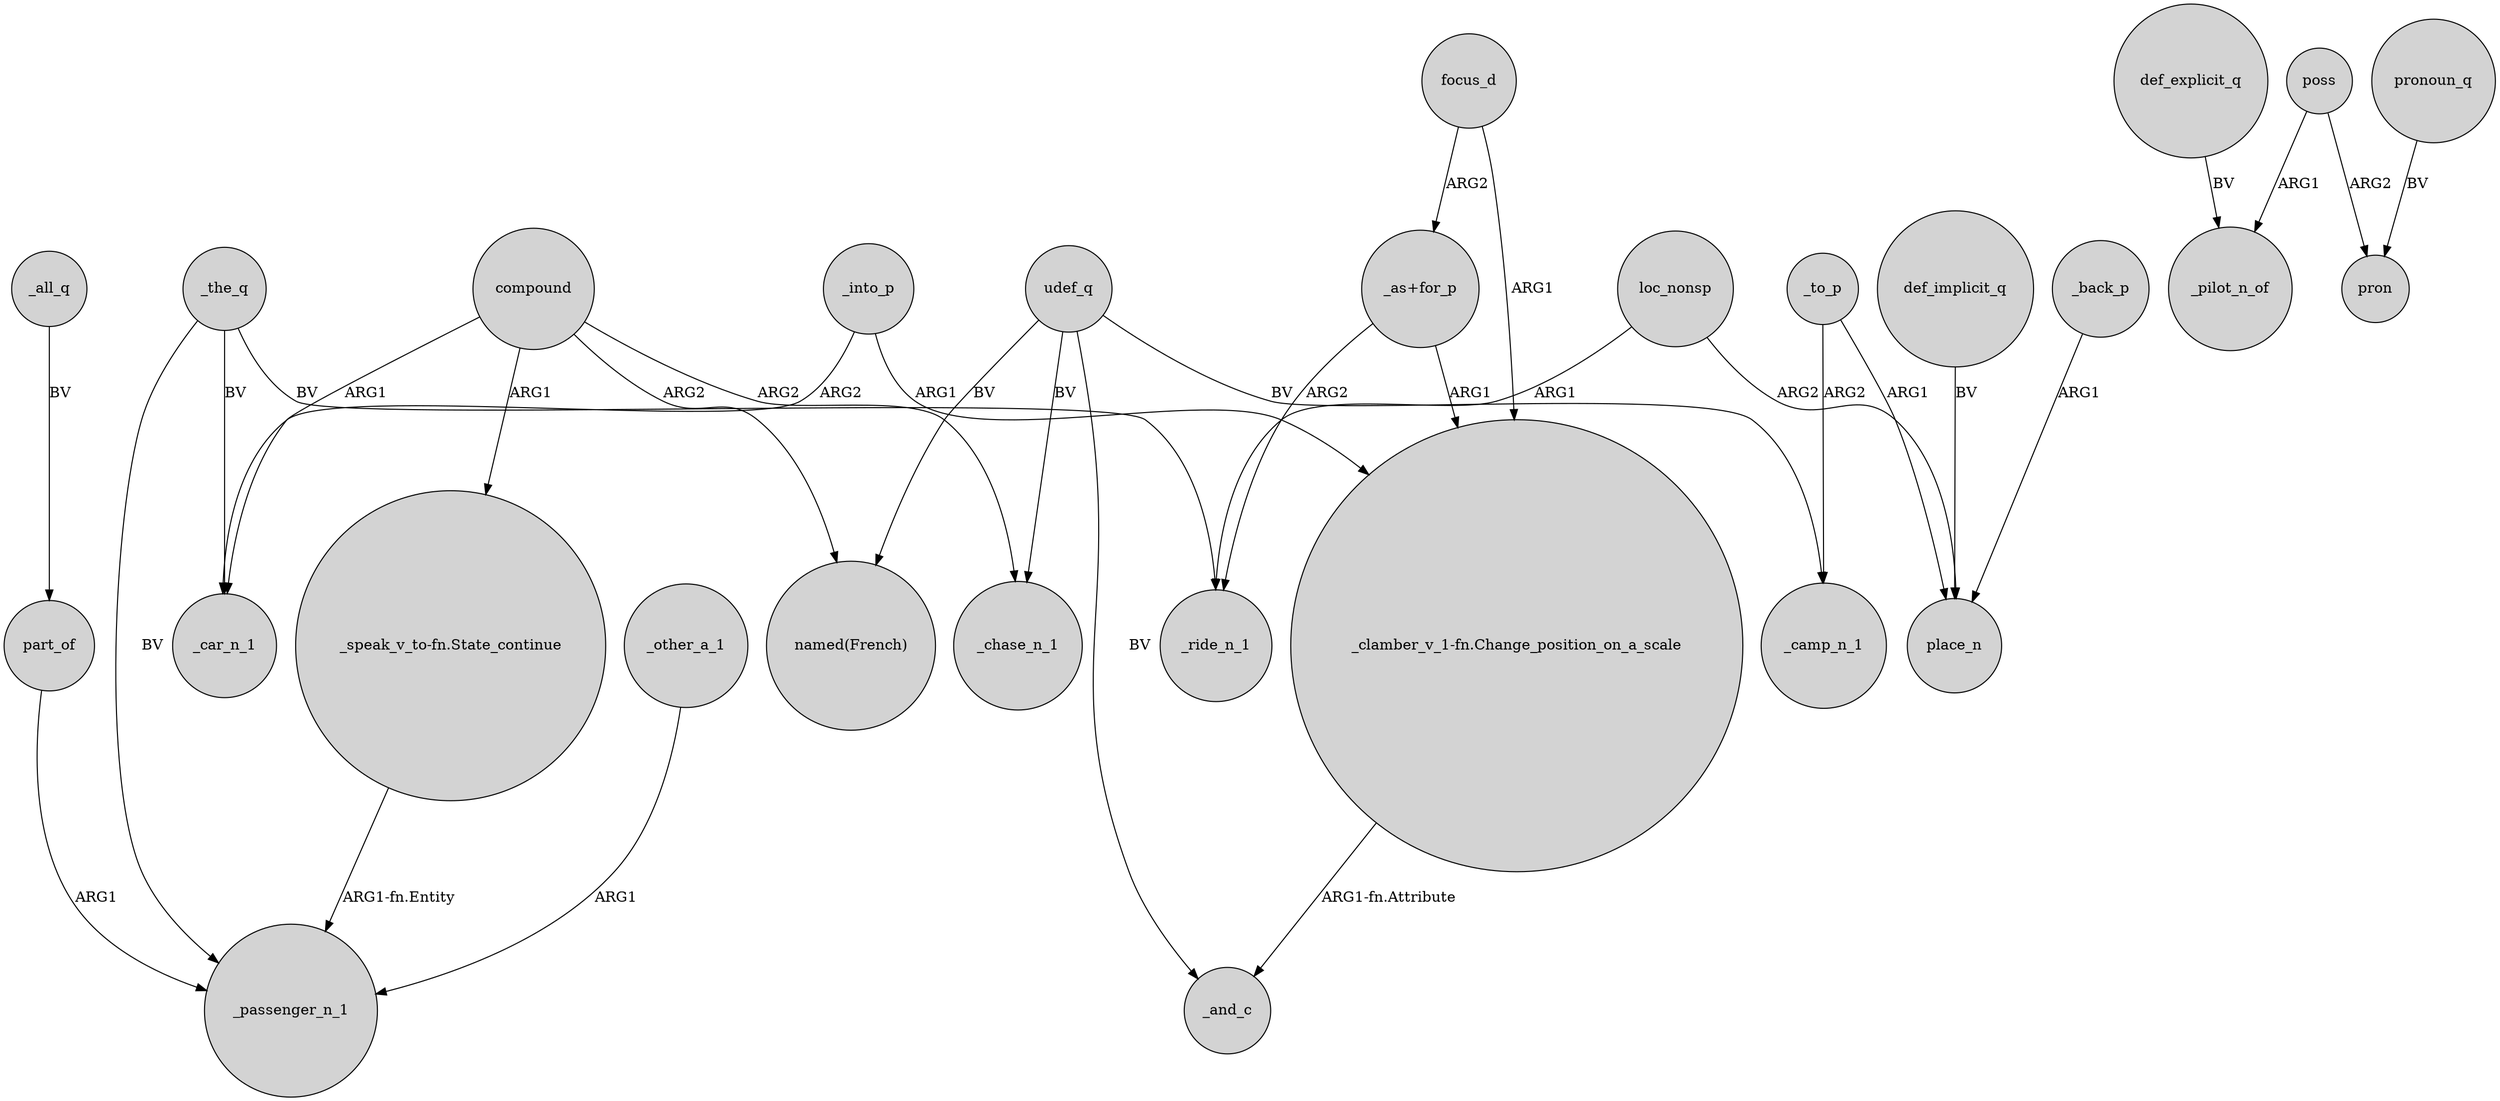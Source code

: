 digraph {
	node [shape=circle style=filled]
	_the_q -> _passenger_n_1 [label=BV]
	poss -> _pilot_n_of [label=ARG1]
	_into_p -> _car_n_1 [label=ARG2]
	compound -> _car_n_1 [label=ARG1]
	def_implicit_q -> place_n [label=BV]
	_other_a_1 -> _passenger_n_1 [label=ARG1]
	"_as+for_p" -> _ride_n_1 [label=ARG2]
	udef_q -> _chase_n_1 [label=BV]
	udef_q -> _and_c [label=BV]
	_all_q -> part_of [label=BV]
	"_clamber_v_1-fn.Change_position_on_a_scale" -> _and_c [label="ARG1-fn.Attribute"]
	_into_p -> "_clamber_v_1-fn.Change_position_on_a_scale" [label=ARG1]
	pronoun_q -> pron [label=BV]
	compound -> "named(French)" [label=ARG2]
	poss -> pron [label=ARG2]
	_back_p -> place_n [label=ARG1]
	focus_d -> "_clamber_v_1-fn.Change_position_on_a_scale" [label=ARG1]
	part_of -> _passenger_n_1 [label=ARG1]
	focus_d -> "_as+for_p" [label=ARG2]
	compound -> "_speak_v_to-fn.State_continue" [label=ARG1]
	_to_p -> place_n [label=ARG1]
	_the_q -> _ride_n_1 [label=BV]
	def_explicit_q -> _pilot_n_of [label=BV]
	loc_nonsp -> _ride_n_1 [label=ARG1]
	_the_q -> _car_n_1 [label=BV]
	"_as+for_p" -> "_clamber_v_1-fn.Change_position_on_a_scale" [label=ARG1]
	_to_p -> _camp_n_1 [label=ARG2]
	"_speak_v_to-fn.State_continue" -> _passenger_n_1 [label="ARG1-fn.Entity"]
	compound -> _chase_n_1 [label=ARG2]
	loc_nonsp -> place_n [label=ARG2]
	udef_q -> "named(French)" [label=BV]
	udef_q -> _camp_n_1 [label=BV]
}
